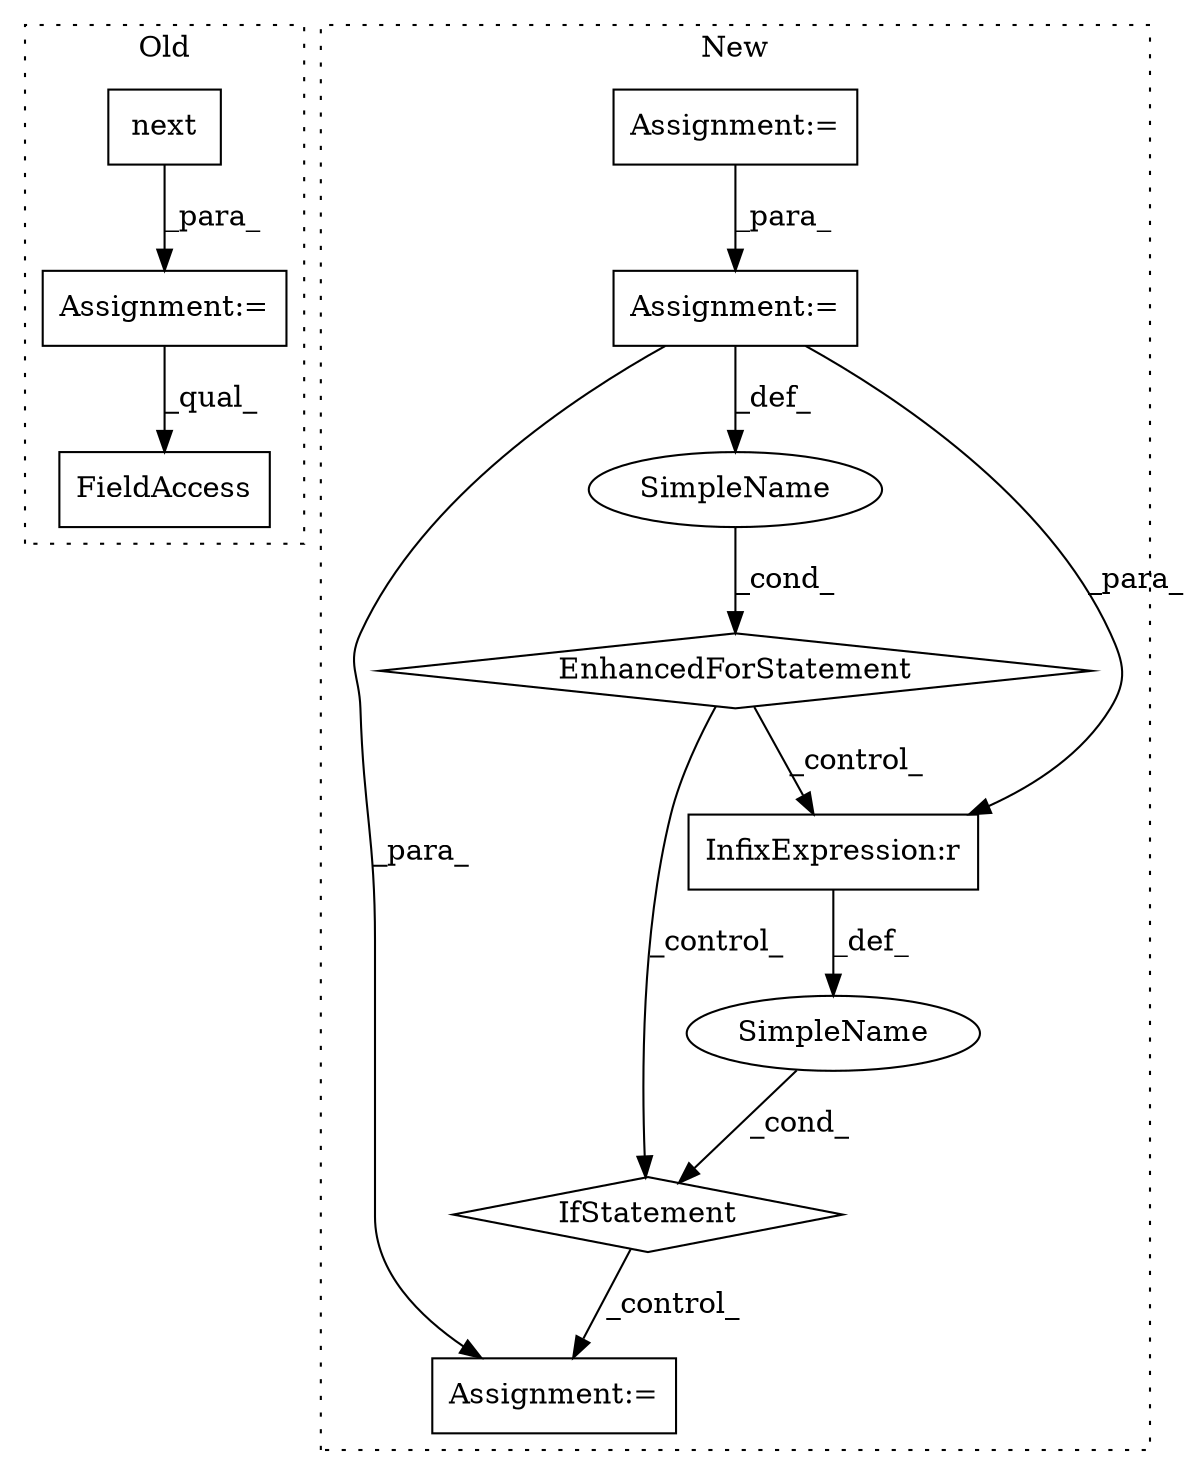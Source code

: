 digraph G {
subgraph cluster0 {
1 [label="next" a="32" s="10607" l="6" shape="box"];
4 [label="Assignment:=" a="7" s="10603" l="1" shape="box"];
8 [label="FieldAccess" a="22" s="11077" l="9" shape="box"];
label = "Old";
style="dotted";
}
subgraph cluster1 {
2 [label="EnhancedForStatement" a="70" s="10633,10728" l="66,2" shape="diamond"];
3 [label="Assignment:=" a="7" s="10633,10728" l="66,2" shape="box"];
5 [label="Assignment:=" a="7" s="11002" l="1" shape="box"];
6 [label="SimpleName" a="42" s="10715" l="2" shape="ellipse"];
7 [label="Assignment:=" a="7" s="10586" l="1" shape="box"];
9 [label="IfStatement" a="25" s="10863,10878" l="4,2" shape="diamond"];
10 [label="SimpleName" a="42" s="" l="" shape="ellipse"];
11 [label="InfixExpression:r" a="27" s="10873" l="4" shape="box"];
label = "New";
style="dotted";
}
1 -> 4 [label="_para_"];
2 -> 11 [label="_control_"];
2 -> 9 [label="_control_"];
3 -> 11 [label="_para_"];
3 -> 5 [label="_para_"];
3 -> 6 [label="_def_"];
4 -> 8 [label="_qual_"];
6 -> 2 [label="_cond_"];
7 -> 3 [label="_para_"];
9 -> 5 [label="_control_"];
10 -> 9 [label="_cond_"];
11 -> 10 [label="_def_"];
}